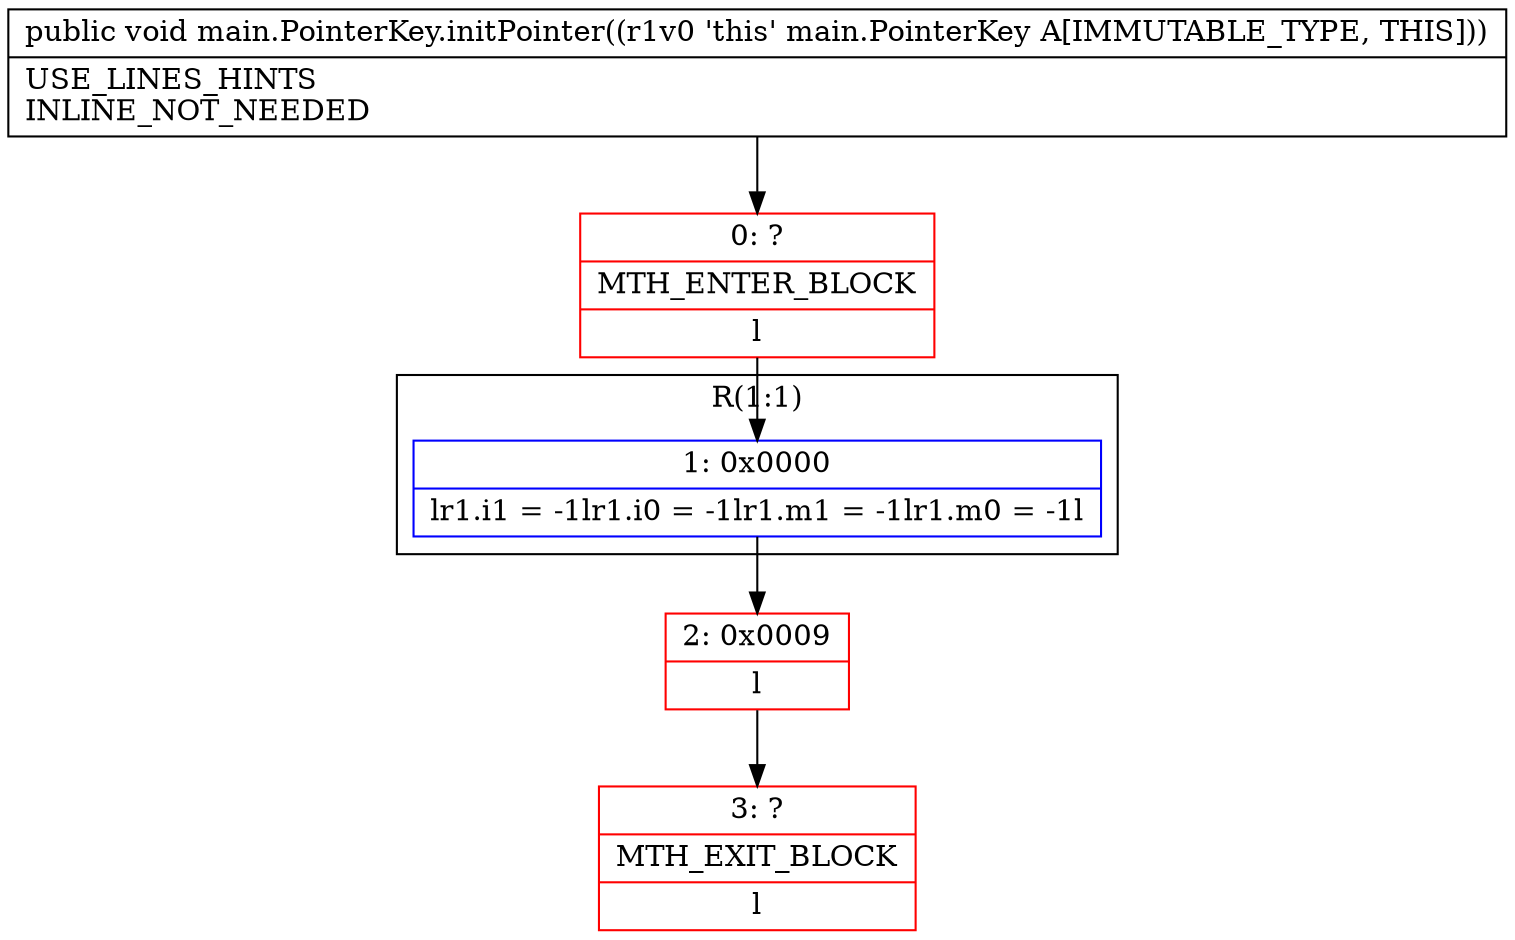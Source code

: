 digraph "CFG formain.PointerKey.initPointer()V" {
subgraph cluster_Region_1404234524 {
label = "R(1:1)";
node [shape=record,color=blue];
Node_1 [shape=record,label="{1\:\ 0x0000|lr1.i1 = \-1lr1.i0 = \-1lr1.m1 = \-1lr1.m0 = \-1l}"];
}
Node_0 [shape=record,color=red,label="{0\:\ ?|MTH_ENTER_BLOCK\l|l}"];
Node_2 [shape=record,color=red,label="{2\:\ 0x0009|l}"];
Node_3 [shape=record,color=red,label="{3\:\ ?|MTH_EXIT_BLOCK\l|l}"];
MethodNode[shape=record,label="{public void main.PointerKey.initPointer((r1v0 'this' main.PointerKey A[IMMUTABLE_TYPE, THIS]))  | USE_LINES_HINTS\lINLINE_NOT_NEEDED\l}"];
MethodNode -> Node_0;
Node_1 -> Node_2;
Node_0 -> Node_1;
Node_2 -> Node_3;
}

